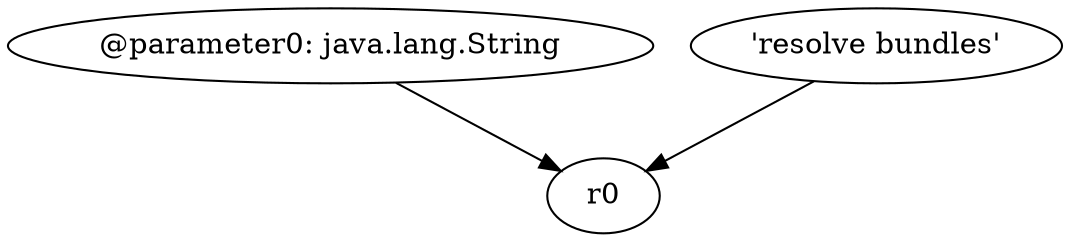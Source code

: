digraph g {
0[label="@parameter0: java.lang.String"]
1[label="r0"]
0->1[label=""]
2[label="'resolve bundles'"]
2->1[label=""]
}
